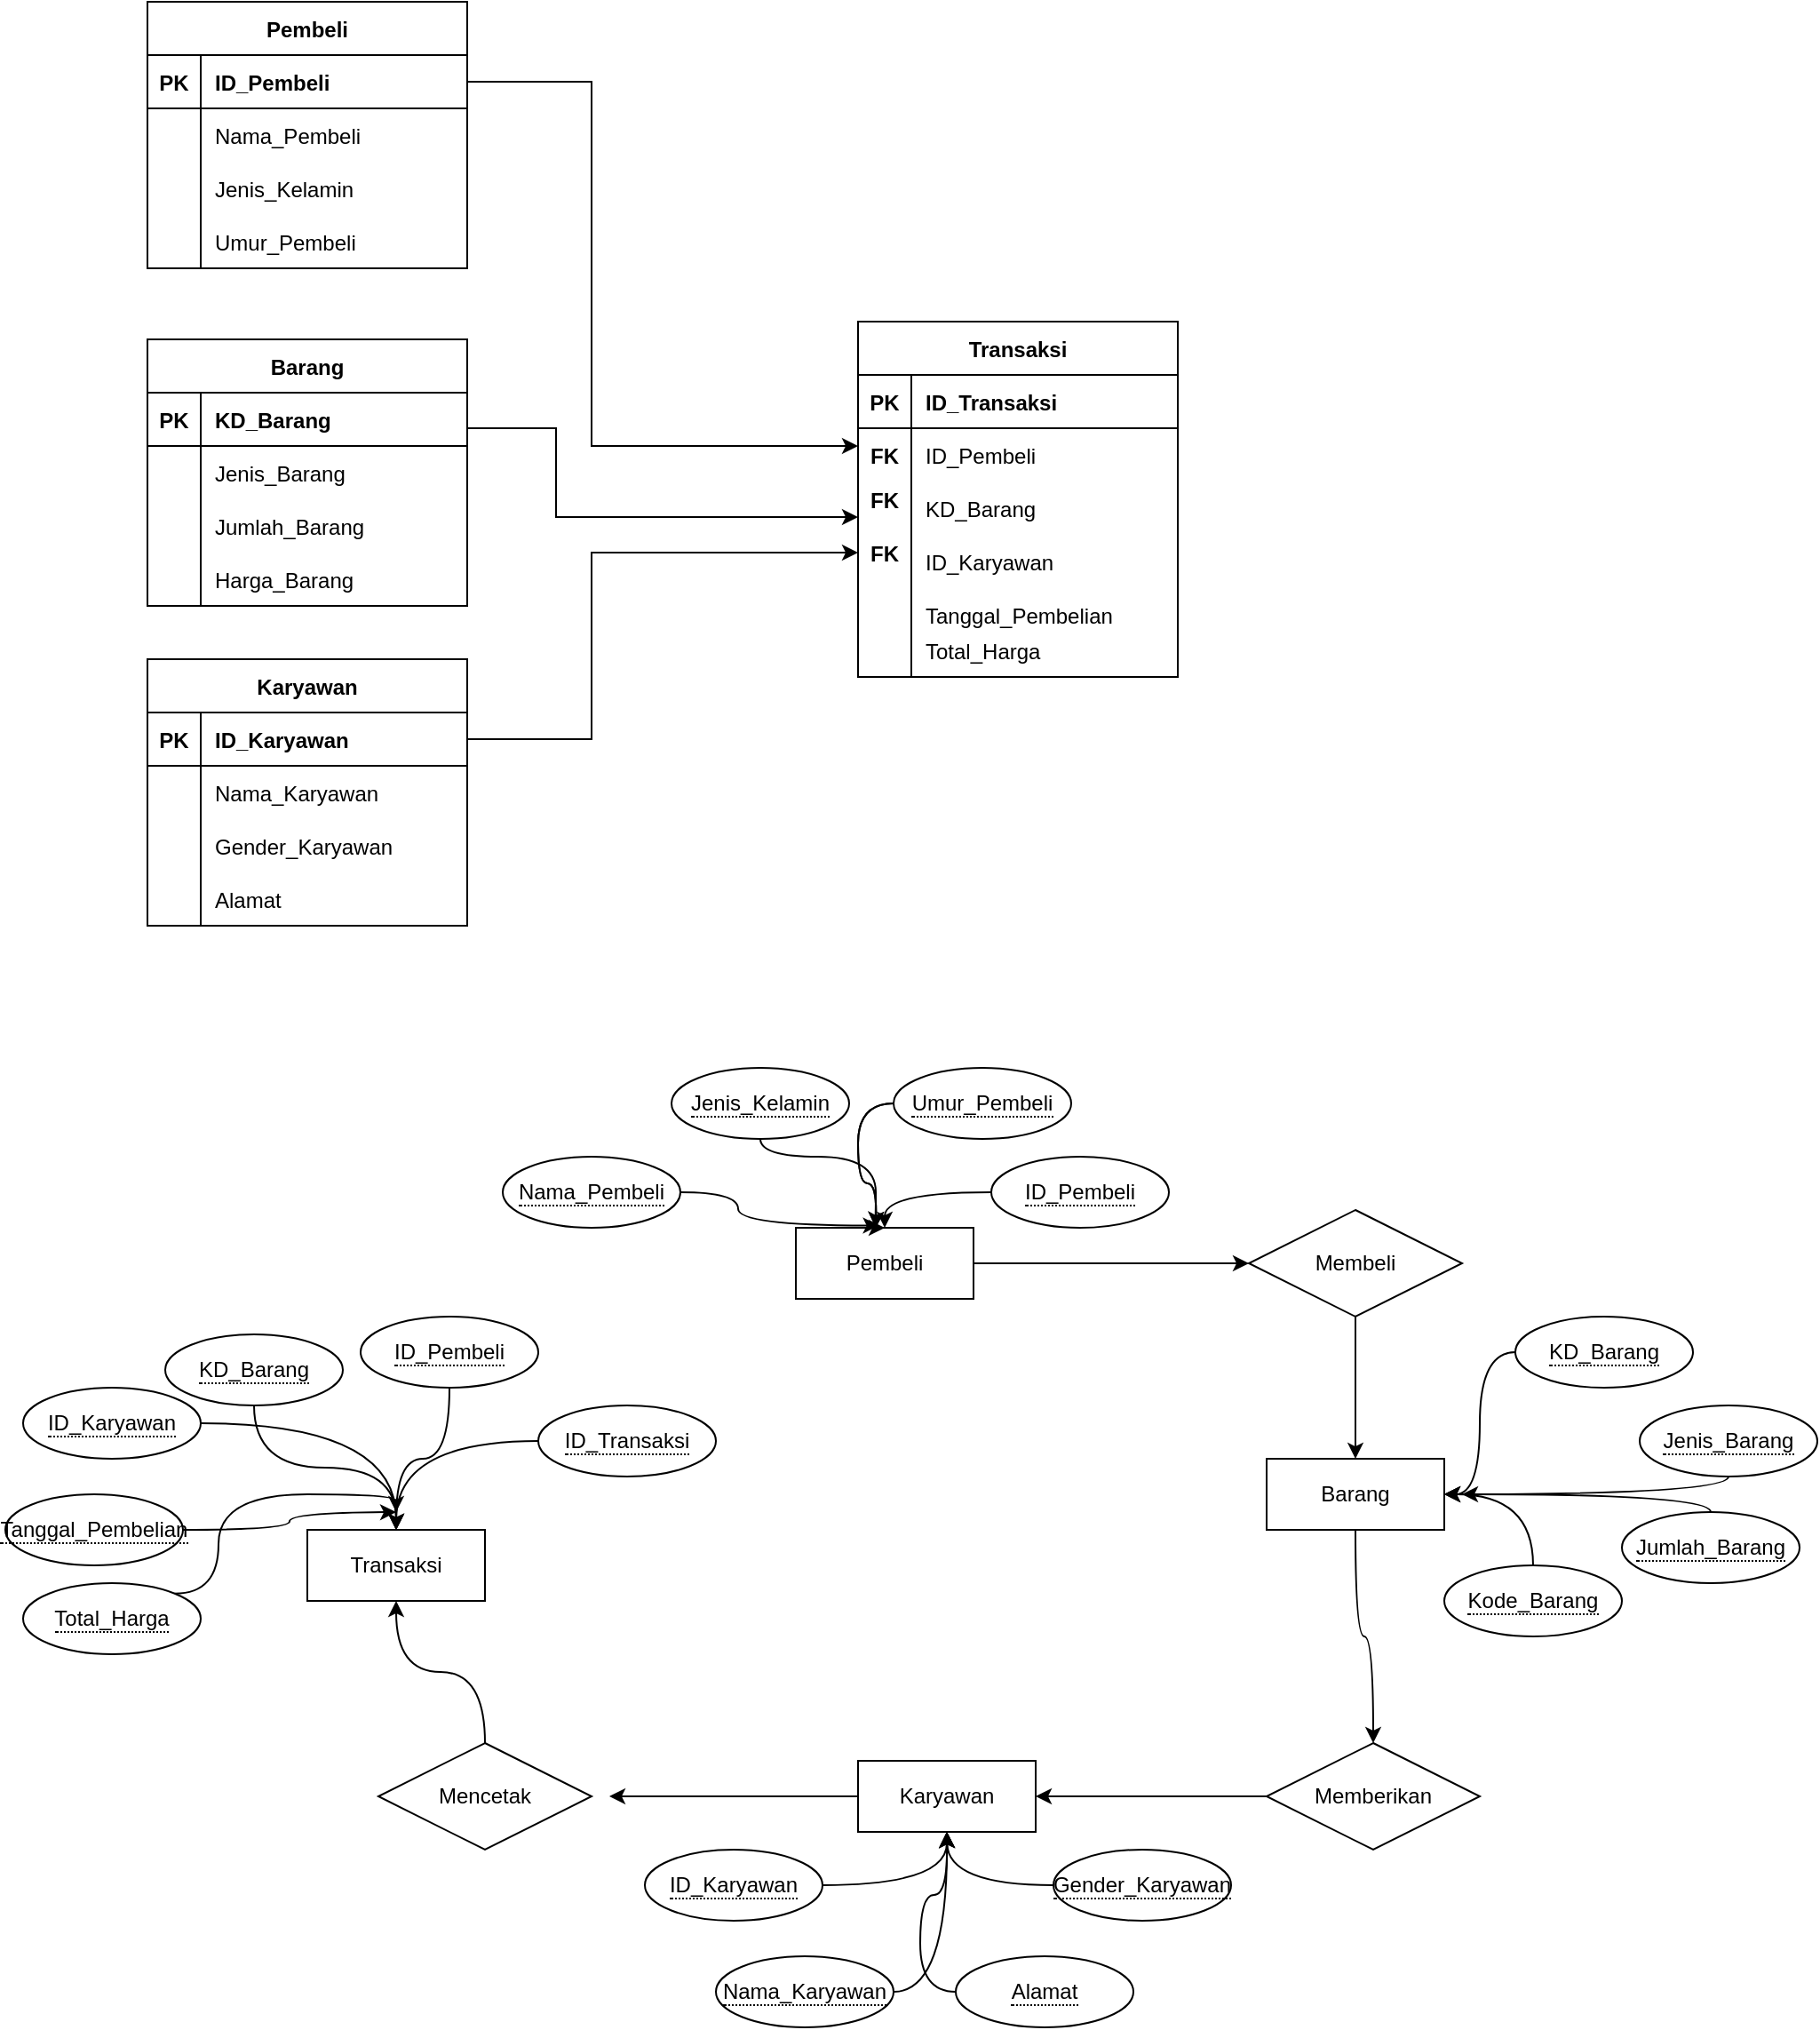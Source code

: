 <mxfile version="20.3.6" type="github">
  <diagram id="I_zz8k9KeDe9iV53iK1S" name="Page-1">
    <mxGraphModel dx="2586" dy="786" grid="1" gridSize="10" guides="1" tooltips="1" connect="1" arrows="1" fold="1" page="1" pageScale="1" pageWidth="850" pageHeight="1100" math="0" shadow="0">
      <root>
        <mxCell id="0" />
        <mxCell id="1" parent="0" />
        <mxCell id="xCr-GwHBmWM0RmGjhjCR-41" value="Barang" style="shape=table;startSize=30;container=1;collapsible=1;childLayout=tableLayout;fixedRows=1;rowLines=0;fontStyle=1;align=center;resizeLast=1;" parent="1" vertex="1">
          <mxGeometry x="80" y="300" width="180" height="150" as="geometry" />
        </mxCell>
        <mxCell id="xCr-GwHBmWM0RmGjhjCR-42" value="" style="shape=tableRow;horizontal=0;startSize=0;swimlaneHead=0;swimlaneBody=0;fillColor=none;collapsible=0;dropTarget=0;points=[[0,0.5],[1,0.5]];portConstraint=eastwest;top=0;left=0;right=0;bottom=1;" parent="xCr-GwHBmWM0RmGjhjCR-41" vertex="1">
          <mxGeometry y="30" width="180" height="30" as="geometry" />
        </mxCell>
        <mxCell id="xCr-GwHBmWM0RmGjhjCR-43" value="PK" style="shape=partialRectangle;connectable=0;fillColor=none;top=0;left=0;bottom=0;right=0;fontStyle=1;overflow=hidden;" parent="xCr-GwHBmWM0RmGjhjCR-42" vertex="1">
          <mxGeometry width="30" height="30" as="geometry">
            <mxRectangle width="30" height="30" as="alternateBounds" />
          </mxGeometry>
        </mxCell>
        <mxCell id="xCr-GwHBmWM0RmGjhjCR-44" value="KD_Barang" style="shape=partialRectangle;connectable=0;fillColor=none;top=0;left=0;bottom=0;right=0;align=left;spacingLeft=6;fontStyle=1;overflow=hidden;" parent="xCr-GwHBmWM0RmGjhjCR-42" vertex="1">
          <mxGeometry x="30" width="150" height="30" as="geometry">
            <mxRectangle width="150" height="30" as="alternateBounds" />
          </mxGeometry>
        </mxCell>
        <mxCell id="xCr-GwHBmWM0RmGjhjCR-45" value="" style="shape=tableRow;horizontal=0;startSize=0;swimlaneHead=0;swimlaneBody=0;fillColor=none;collapsible=0;dropTarget=0;points=[[0,0.5],[1,0.5]];portConstraint=eastwest;top=0;left=0;right=0;bottom=0;" parent="xCr-GwHBmWM0RmGjhjCR-41" vertex="1">
          <mxGeometry y="60" width="180" height="30" as="geometry" />
        </mxCell>
        <mxCell id="xCr-GwHBmWM0RmGjhjCR-46" value="" style="shape=partialRectangle;connectable=0;fillColor=none;top=0;left=0;bottom=0;right=0;editable=1;overflow=hidden;" parent="xCr-GwHBmWM0RmGjhjCR-45" vertex="1">
          <mxGeometry width="30" height="30" as="geometry">
            <mxRectangle width="30" height="30" as="alternateBounds" />
          </mxGeometry>
        </mxCell>
        <mxCell id="xCr-GwHBmWM0RmGjhjCR-47" value="Jenis_Barang" style="shape=partialRectangle;connectable=0;fillColor=none;top=0;left=0;bottom=0;right=0;align=left;spacingLeft=6;overflow=hidden;" parent="xCr-GwHBmWM0RmGjhjCR-45" vertex="1">
          <mxGeometry x="30" width="150" height="30" as="geometry">
            <mxRectangle width="150" height="30" as="alternateBounds" />
          </mxGeometry>
        </mxCell>
        <mxCell id="xCr-GwHBmWM0RmGjhjCR-48" value="" style="shape=tableRow;horizontal=0;startSize=0;swimlaneHead=0;swimlaneBody=0;fillColor=none;collapsible=0;dropTarget=0;points=[[0,0.5],[1,0.5]];portConstraint=eastwest;top=0;left=0;right=0;bottom=0;" parent="xCr-GwHBmWM0RmGjhjCR-41" vertex="1">
          <mxGeometry y="90" width="180" height="30" as="geometry" />
        </mxCell>
        <mxCell id="xCr-GwHBmWM0RmGjhjCR-49" value="" style="shape=partialRectangle;connectable=0;fillColor=none;top=0;left=0;bottom=0;right=0;editable=1;overflow=hidden;" parent="xCr-GwHBmWM0RmGjhjCR-48" vertex="1">
          <mxGeometry width="30" height="30" as="geometry">
            <mxRectangle width="30" height="30" as="alternateBounds" />
          </mxGeometry>
        </mxCell>
        <mxCell id="xCr-GwHBmWM0RmGjhjCR-50" value="Jumlah_Barang" style="shape=partialRectangle;connectable=0;fillColor=none;top=0;left=0;bottom=0;right=0;align=left;spacingLeft=6;overflow=hidden;" parent="xCr-GwHBmWM0RmGjhjCR-48" vertex="1">
          <mxGeometry x="30" width="150" height="30" as="geometry">
            <mxRectangle width="150" height="30" as="alternateBounds" />
          </mxGeometry>
        </mxCell>
        <mxCell id="xCr-GwHBmWM0RmGjhjCR-51" value="" style="shape=tableRow;horizontal=0;startSize=0;swimlaneHead=0;swimlaneBody=0;fillColor=none;collapsible=0;dropTarget=0;points=[[0,0.5],[1,0.5]];portConstraint=eastwest;top=0;left=0;right=0;bottom=0;" parent="xCr-GwHBmWM0RmGjhjCR-41" vertex="1">
          <mxGeometry y="120" width="180" height="30" as="geometry" />
        </mxCell>
        <mxCell id="xCr-GwHBmWM0RmGjhjCR-52" value="" style="shape=partialRectangle;connectable=0;fillColor=none;top=0;left=0;bottom=0;right=0;editable=1;overflow=hidden;" parent="xCr-GwHBmWM0RmGjhjCR-51" vertex="1">
          <mxGeometry width="30" height="30" as="geometry">
            <mxRectangle width="30" height="30" as="alternateBounds" />
          </mxGeometry>
        </mxCell>
        <mxCell id="xCr-GwHBmWM0RmGjhjCR-53" value="Harga_Barang" style="shape=partialRectangle;connectable=0;fillColor=none;top=0;left=0;bottom=0;right=0;align=left;spacingLeft=6;overflow=hidden;" parent="xCr-GwHBmWM0RmGjhjCR-51" vertex="1">
          <mxGeometry x="30" width="150" height="30" as="geometry">
            <mxRectangle width="150" height="30" as="alternateBounds" />
          </mxGeometry>
        </mxCell>
        <mxCell id="xCr-GwHBmWM0RmGjhjCR-54" value="" style="shape=tableRow;horizontal=0;startSize=0;swimlaneHead=0;swimlaneBody=0;fillColor=none;collapsible=0;dropTarget=0;points=[[0,0.5],[1,0.5]];portConstraint=eastwest;top=0;left=0;right=0;bottom=0;" parent="1" vertex="1">
          <mxGeometry x="420" y="450" width="180" height="30" as="geometry" />
        </mxCell>
        <mxCell id="xCr-GwHBmWM0RmGjhjCR-55" value="" style="shape=partialRectangle;connectable=0;fillColor=none;top=0;left=0;bottom=0;right=0;editable=1;overflow=hidden;" parent="xCr-GwHBmWM0RmGjhjCR-54" vertex="1">
          <mxGeometry width="30" height="30" as="geometry">
            <mxRectangle width="30" height="30" as="alternateBounds" />
          </mxGeometry>
        </mxCell>
        <mxCell id="xCr-GwHBmWM0RmGjhjCR-57" value="Karyawan" style="shape=table;startSize=30;container=1;collapsible=1;childLayout=tableLayout;fixedRows=1;rowLines=0;fontStyle=1;align=center;resizeLast=1;" parent="1" vertex="1">
          <mxGeometry x="80" y="480" width="180" height="150" as="geometry" />
        </mxCell>
        <mxCell id="xCr-GwHBmWM0RmGjhjCR-58" value="" style="shape=tableRow;horizontal=0;startSize=0;swimlaneHead=0;swimlaneBody=0;fillColor=none;collapsible=0;dropTarget=0;points=[[0,0.5],[1,0.5]];portConstraint=eastwest;top=0;left=0;right=0;bottom=1;" parent="xCr-GwHBmWM0RmGjhjCR-57" vertex="1">
          <mxGeometry y="30" width="180" height="30" as="geometry" />
        </mxCell>
        <mxCell id="xCr-GwHBmWM0RmGjhjCR-59" value="PK" style="shape=partialRectangle;connectable=0;fillColor=none;top=0;left=0;bottom=0;right=0;fontStyle=1;overflow=hidden;" parent="xCr-GwHBmWM0RmGjhjCR-58" vertex="1">
          <mxGeometry width="30" height="30" as="geometry">
            <mxRectangle width="30" height="30" as="alternateBounds" />
          </mxGeometry>
        </mxCell>
        <mxCell id="xCr-GwHBmWM0RmGjhjCR-60" value="ID_Karyawan" style="shape=partialRectangle;connectable=0;fillColor=none;top=0;left=0;bottom=0;right=0;align=left;spacingLeft=6;fontStyle=1;overflow=hidden;" parent="xCr-GwHBmWM0RmGjhjCR-58" vertex="1">
          <mxGeometry x="30" width="150" height="30" as="geometry">
            <mxRectangle width="150" height="30" as="alternateBounds" />
          </mxGeometry>
        </mxCell>
        <mxCell id="xCr-GwHBmWM0RmGjhjCR-61" value="" style="shape=tableRow;horizontal=0;startSize=0;swimlaneHead=0;swimlaneBody=0;fillColor=none;collapsible=0;dropTarget=0;points=[[0,0.5],[1,0.5]];portConstraint=eastwest;top=0;left=0;right=0;bottom=0;" parent="xCr-GwHBmWM0RmGjhjCR-57" vertex="1">
          <mxGeometry y="60" width="180" height="30" as="geometry" />
        </mxCell>
        <mxCell id="xCr-GwHBmWM0RmGjhjCR-62" value="" style="shape=partialRectangle;connectable=0;fillColor=none;top=0;left=0;bottom=0;right=0;editable=1;overflow=hidden;" parent="xCr-GwHBmWM0RmGjhjCR-61" vertex="1">
          <mxGeometry width="30" height="30" as="geometry">
            <mxRectangle width="30" height="30" as="alternateBounds" />
          </mxGeometry>
        </mxCell>
        <mxCell id="xCr-GwHBmWM0RmGjhjCR-63" value="Nama_Karyawan" style="shape=partialRectangle;connectable=0;fillColor=none;top=0;left=0;bottom=0;right=0;align=left;spacingLeft=6;overflow=hidden;" parent="xCr-GwHBmWM0RmGjhjCR-61" vertex="1">
          <mxGeometry x="30" width="150" height="30" as="geometry">
            <mxRectangle width="150" height="30" as="alternateBounds" />
          </mxGeometry>
        </mxCell>
        <mxCell id="xCr-GwHBmWM0RmGjhjCR-64" value="" style="shape=tableRow;horizontal=0;startSize=0;swimlaneHead=0;swimlaneBody=0;fillColor=none;collapsible=0;dropTarget=0;points=[[0,0.5],[1,0.5]];portConstraint=eastwest;top=0;left=0;right=0;bottom=0;" parent="xCr-GwHBmWM0RmGjhjCR-57" vertex="1">
          <mxGeometry y="90" width="180" height="30" as="geometry" />
        </mxCell>
        <mxCell id="xCr-GwHBmWM0RmGjhjCR-65" value="" style="shape=partialRectangle;connectable=0;fillColor=none;top=0;left=0;bottom=0;right=0;editable=1;overflow=hidden;" parent="xCr-GwHBmWM0RmGjhjCR-64" vertex="1">
          <mxGeometry width="30" height="30" as="geometry">
            <mxRectangle width="30" height="30" as="alternateBounds" />
          </mxGeometry>
        </mxCell>
        <mxCell id="xCr-GwHBmWM0RmGjhjCR-66" value="Gender_Karyawan" style="shape=partialRectangle;connectable=0;fillColor=none;top=0;left=0;bottom=0;right=0;align=left;spacingLeft=6;overflow=hidden;" parent="xCr-GwHBmWM0RmGjhjCR-64" vertex="1">
          <mxGeometry x="30" width="150" height="30" as="geometry">
            <mxRectangle width="150" height="30" as="alternateBounds" />
          </mxGeometry>
        </mxCell>
        <mxCell id="xCr-GwHBmWM0RmGjhjCR-67" value="" style="shape=tableRow;horizontal=0;startSize=0;swimlaneHead=0;swimlaneBody=0;fillColor=none;collapsible=0;dropTarget=0;points=[[0,0.5],[1,0.5]];portConstraint=eastwest;top=0;left=0;right=0;bottom=0;" parent="xCr-GwHBmWM0RmGjhjCR-57" vertex="1">
          <mxGeometry y="120" width="180" height="30" as="geometry" />
        </mxCell>
        <mxCell id="xCr-GwHBmWM0RmGjhjCR-68" value="" style="shape=partialRectangle;connectable=0;fillColor=none;top=0;left=0;bottom=0;right=0;editable=1;overflow=hidden;" parent="xCr-GwHBmWM0RmGjhjCR-67" vertex="1">
          <mxGeometry width="30" height="30" as="geometry">
            <mxRectangle width="30" height="30" as="alternateBounds" />
          </mxGeometry>
        </mxCell>
        <mxCell id="xCr-GwHBmWM0RmGjhjCR-69" value="Alamat" style="shape=partialRectangle;connectable=0;fillColor=none;top=0;left=0;bottom=0;right=0;align=left;spacingLeft=6;overflow=hidden;" parent="xCr-GwHBmWM0RmGjhjCR-67" vertex="1">
          <mxGeometry x="30" width="150" height="30" as="geometry">
            <mxRectangle width="150" height="30" as="alternateBounds" />
          </mxGeometry>
        </mxCell>
        <mxCell id="xCr-GwHBmWM0RmGjhjCR-70" value="Transaksi" style="shape=table;startSize=30;container=1;collapsible=1;childLayout=tableLayout;fixedRows=1;rowLines=0;fontStyle=1;align=center;resizeLast=1;" parent="1" vertex="1">
          <mxGeometry x="480" y="290" width="180" height="200" as="geometry" />
        </mxCell>
        <mxCell id="xCr-GwHBmWM0RmGjhjCR-71" value="" style="shape=tableRow;horizontal=0;startSize=0;swimlaneHead=0;swimlaneBody=0;fillColor=none;collapsible=0;dropTarget=0;points=[[0,0.5],[1,0.5]];portConstraint=eastwest;top=0;left=0;right=0;bottom=1;" parent="xCr-GwHBmWM0RmGjhjCR-70" vertex="1">
          <mxGeometry y="30" width="180" height="30" as="geometry" />
        </mxCell>
        <mxCell id="xCr-GwHBmWM0RmGjhjCR-72" value="PK" style="shape=partialRectangle;connectable=0;fillColor=none;top=0;left=0;bottom=0;right=0;fontStyle=1;overflow=hidden;" parent="xCr-GwHBmWM0RmGjhjCR-71" vertex="1">
          <mxGeometry width="30" height="30" as="geometry">
            <mxRectangle width="30" height="30" as="alternateBounds" />
          </mxGeometry>
        </mxCell>
        <mxCell id="xCr-GwHBmWM0RmGjhjCR-73" value="ID_Transaksi" style="shape=partialRectangle;connectable=0;fillColor=none;top=0;left=0;bottom=0;right=0;align=left;spacingLeft=6;fontStyle=1;overflow=hidden;" parent="xCr-GwHBmWM0RmGjhjCR-71" vertex="1">
          <mxGeometry x="30" width="150" height="30" as="geometry">
            <mxRectangle width="150" height="30" as="alternateBounds" />
          </mxGeometry>
        </mxCell>
        <mxCell id="xCr-GwHBmWM0RmGjhjCR-74" value="" style="shape=tableRow;horizontal=0;startSize=0;swimlaneHead=0;swimlaneBody=0;fillColor=none;collapsible=0;dropTarget=0;points=[[0,0.5],[1,0.5]];portConstraint=eastwest;top=0;left=0;right=0;bottom=0;" parent="xCr-GwHBmWM0RmGjhjCR-70" vertex="1">
          <mxGeometry y="60" width="180" height="30" as="geometry" />
        </mxCell>
        <mxCell id="xCr-GwHBmWM0RmGjhjCR-75" value="" style="shape=partialRectangle;connectable=0;fillColor=none;top=0;left=0;bottom=0;right=0;editable=1;overflow=hidden;" parent="xCr-GwHBmWM0RmGjhjCR-74" vertex="1">
          <mxGeometry width="30" height="30" as="geometry">
            <mxRectangle width="30" height="30" as="alternateBounds" />
          </mxGeometry>
        </mxCell>
        <mxCell id="xCr-GwHBmWM0RmGjhjCR-76" value="ID_Pembeli" style="shape=partialRectangle;connectable=0;fillColor=none;top=0;left=0;bottom=0;right=0;align=left;spacingLeft=6;overflow=hidden;" parent="xCr-GwHBmWM0RmGjhjCR-74" vertex="1">
          <mxGeometry x="30" width="150" height="30" as="geometry">
            <mxRectangle width="150" height="30" as="alternateBounds" />
          </mxGeometry>
        </mxCell>
        <mxCell id="xCr-GwHBmWM0RmGjhjCR-77" value="" style="shape=tableRow;horizontal=0;startSize=0;swimlaneHead=0;swimlaneBody=0;fillColor=none;collapsible=0;dropTarget=0;points=[[0,0.5],[1,0.5]];portConstraint=eastwest;top=0;left=0;right=0;bottom=0;" parent="xCr-GwHBmWM0RmGjhjCR-70" vertex="1">
          <mxGeometry y="90" width="180" height="30" as="geometry" />
        </mxCell>
        <mxCell id="xCr-GwHBmWM0RmGjhjCR-78" value="" style="shape=partialRectangle;connectable=0;fillColor=none;top=0;left=0;bottom=0;right=0;editable=1;overflow=hidden;" parent="xCr-GwHBmWM0RmGjhjCR-77" vertex="1">
          <mxGeometry width="30" height="30" as="geometry">
            <mxRectangle width="30" height="30" as="alternateBounds" />
          </mxGeometry>
        </mxCell>
        <mxCell id="xCr-GwHBmWM0RmGjhjCR-79" value="KD_Barang" style="shape=partialRectangle;connectable=0;fillColor=none;top=0;left=0;bottom=0;right=0;align=left;spacingLeft=6;overflow=hidden;" parent="xCr-GwHBmWM0RmGjhjCR-77" vertex="1">
          <mxGeometry x="30" width="150" height="30" as="geometry">
            <mxRectangle width="150" height="30" as="alternateBounds" />
          </mxGeometry>
        </mxCell>
        <mxCell id="xCr-GwHBmWM0RmGjhjCR-80" value="" style="shape=tableRow;horizontal=0;startSize=0;swimlaneHead=0;swimlaneBody=0;fillColor=none;collapsible=0;dropTarget=0;points=[[0,0.5],[1,0.5]];portConstraint=eastwest;top=0;left=0;right=0;bottom=0;" parent="xCr-GwHBmWM0RmGjhjCR-70" vertex="1">
          <mxGeometry y="120" width="180" height="30" as="geometry" />
        </mxCell>
        <mxCell id="xCr-GwHBmWM0RmGjhjCR-81" value="" style="shape=partialRectangle;connectable=0;fillColor=none;top=0;left=0;bottom=0;right=0;editable=1;overflow=hidden;" parent="xCr-GwHBmWM0RmGjhjCR-80" vertex="1">
          <mxGeometry width="30" height="30" as="geometry">
            <mxRectangle width="30" height="30" as="alternateBounds" />
          </mxGeometry>
        </mxCell>
        <mxCell id="xCr-GwHBmWM0RmGjhjCR-82" value="ID_Karyawan" style="shape=partialRectangle;connectable=0;fillColor=none;top=0;left=0;bottom=0;right=0;align=left;spacingLeft=6;overflow=hidden;" parent="xCr-GwHBmWM0RmGjhjCR-80" vertex="1">
          <mxGeometry x="30" width="150" height="30" as="geometry">
            <mxRectangle width="150" height="30" as="alternateBounds" />
          </mxGeometry>
        </mxCell>
        <mxCell id="xCr-GwHBmWM0RmGjhjCR-96" value="FK" style="shape=partialRectangle;connectable=0;fillColor=none;top=0;left=0;bottom=0;right=0;fontStyle=1;overflow=hidden;" parent="1" vertex="1">
          <mxGeometry x="480" y="350" width="30" height="30" as="geometry">
            <mxRectangle width="30" height="30" as="alternateBounds" />
          </mxGeometry>
        </mxCell>
        <mxCell id="oMyYvVxbbiwxgqanrPKA-1" value="Tanggal_Pembelian" style="shape=partialRectangle;connectable=0;fillColor=none;top=0;left=0;bottom=0;right=0;align=left;spacingLeft=6;overflow=hidden;" vertex="1" parent="1">
          <mxGeometry x="510" y="440" width="150" height="30" as="geometry">
            <mxRectangle width="150" height="30" as="alternateBounds" />
          </mxGeometry>
        </mxCell>
        <mxCell id="oMyYvVxbbiwxgqanrPKA-2" value="Total_Harga" style="shape=partialRectangle;connectable=0;fillColor=none;top=0;left=0;bottom=0;right=0;align=left;spacingLeft=6;overflow=hidden;" vertex="1" parent="1">
          <mxGeometry x="510" y="460" width="150" height="30" as="geometry">
            <mxRectangle width="150" height="30" as="alternateBounds" />
          </mxGeometry>
        </mxCell>
        <mxCell id="oMyYvVxbbiwxgqanrPKA-3" value="" style="endArrow=none;html=1;rounded=0;" edge="1" parent="1">
          <mxGeometry relative="1" as="geometry">
            <mxPoint x="510" y="350" as="sourcePoint" />
            <mxPoint x="510" y="490" as="targetPoint" />
          </mxGeometry>
        </mxCell>
        <mxCell id="oMyYvVxbbiwxgqanrPKA-12" style="edgeStyle=orthogonalEdgeStyle;rounded=0;orthogonalLoop=1;jettySize=auto;html=1;exitX=1;exitY=0.5;exitDx=0;exitDy=0;" edge="1" parent="1">
          <mxGeometry relative="1" as="geometry">
            <mxPoint x="480" y="360" as="targetPoint" />
            <mxPoint x="260" y="155" as="sourcePoint" />
            <Array as="points">
              <mxPoint x="330" y="155" />
              <mxPoint x="330" y="360" />
            </Array>
          </mxGeometry>
        </mxCell>
        <mxCell id="oMyYvVxbbiwxgqanrPKA-13" value="FK" style="shape=partialRectangle;connectable=0;fillColor=none;top=0;left=0;bottom=0;right=0;fontStyle=1;overflow=hidden;" vertex="1" parent="1">
          <mxGeometry x="480" y="375" width="30" height="30" as="geometry">
            <mxRectangle width="30" height="30" as="alternateBounds" />
          </mxGeometry>
        </mxCell>
        <mxCell id="oMyYvVxbbiwxgqanrPKA-14" value="FK" style="shape=partialRectangle;connectable=0;fillColor=none;top=0;left=0;bottom=0;right=0;fontStyle=1;overflow=hidden;" vertex="1" parent="1">
          <mxGeometry x="480" y="405" width="30" height="30" as="geometry">
            <mxRectangle width="30" height="30" as="alternateBounds" />
          </mxGeometry>
        </mxCell>
        <mxCell id="oMyYvVxbbiwxgqanrPKA-16" style="edgeStyle=orthogonalEdgeStyle;rounded=0;orthogonalLoop=1;jettySize=auto;html=1;exitX=1;exitY=0.5;exitDx=0;exitDy=0;" edge="1" parent="1" source="xCr-GwHBmWM0RmGjhjCR-42">
          <mxGeometry relative="1" as="geometry">
            <mxPoint x="480" y="400" as="targetPoint" />
            <Array as="points">
              <mxPoint x="260" y="350" />
              <mxPoint x="310" y="350" />
              <mxPoint x="310" y="400" />
            </Array>
          </mxGeometry>
        </mxCell>
        <mxCell id="oMyYvVxbbiwxgqanrPKA-17" style="edgeStyle=orthogonalEdgeStyle;rounded=0;orthogonalLoop=1;jettySize=auto;html=1;" edge="1" parent="1" source="xCr-GwHBmWM0RmGjhjCR-58">
          <mxGeometry relative="1" as="geometry">
            <mxPoint x="480" y="420" as="targetPoint" />
            <Array as="points">
              <mxPoint x="330" y="525" />
              <mxPoint x="330" y="420" />
            </Array>
          </mxGeometry>
        </mxCell>
        <mxCell id="oMyYvVxbbiwxgqanrPKA-20" value="Pembeli" style="shape=table;startSize=30;container=1;collapsible=1;childLayout=tableLayout;fixedRows=1;rowLines=0;fontStyle=1;align=center;resizeLast=1;" vertex="1" parent="1">
          <mxGeometry x="80" y="110" width="180" height="150" as="geometry" />
        </mxCell>
        <mxCell id="oMyYvVxbbiwxgqanrPKA-21" value="" style="shape=tableRow;horizontal=0;startSize=0;swimlaneHead=0;swimlaneBody=0;fillColor=none;collapsible=0;dropTarget=0;points=[[0,0.5],[1,0.5]];portConstraint=eastwest;top=0;left=0;right=0;bottom=1;" vertex="1" parent="oMyYvVxbbiwxgqanrPKA-20">
          <mxGeometry y="30" width="180" height="30" as="geometry" />
        </mxCell>
        <mxCell id="oMyYvVxbbiwxgqanrPKA-22" value="PK" style="shape=partialRectangle;connectable=0;fillColor=none;top=0;left=0;bottom=0;right=0;fontStyle=1;overflow=hidden;" vertex="1" parent="oMyYvVxbbiwxgqanrPKA-21">
          <mxGeometry width="30" height="30" as="geometry">
            <mxRectangle width="30" height="30" as="alternateBounds" />
          </mxGeometry>
        </mxCell>
        <mxCell id="oMyYvVxbbiwxgqanrPKA-23" value="ID_Pembeli" style="shape=partialRectangle;connectable=0;fillColor=none;top=0;left=0;bottom=0;right=0;align=left;spacingLeft=6;fontStyle=1;overflow=hidden;" vertex="1" parent="oMyYvVxbbiwxgqanrPKA-21">
          <mxGeometry x="30" width="150" height="30" as="geometry">
            <mxRectangle width="150" height="30" as="alternateBounds" />
          </mxGeometry>
        </mxCell>
        <mxCell id="oMyYvVxbbiwxgqanrPKA-24" value="" style="shape=tableRow;horizontal=0;startSize=0;swimlaneHead=0;swimlaneBody=0;fillColor=none;collapsible=0;dropTarget=0;points=[[0,0.5],[1,0.5]];portConstraint=eastwest;top=0;left=0;right=0;bottom=0;" vertex="1" parent="oMyYvVxbbiwxgqanrPKA-20">
          <mxGeometry y="60" width="180" height="30" as="geometry" />
        </mxCell>
        <mxCell id="oMyYvVxbbiwxgqanrPKA-25" value="" style="shape=partialRectangle;connectable=0;fillColor=none;top=0;left=0;bottom=0;right=0;editable=1;overflow=hidden;" vertex="1" parent="oMyYvVxbbiwxgqanrPKA-24">
          <mxGeometry width="30" height="30" as="geometry">
            <mxRectangle width="30" height="30" as="alternateBounds" />
          </mxGeometry>
        </mxCell>
        <mxCell id="oMyYvVxbbiwxgqanrPKA-26" value="Nama_Pembeli" style="shape=partialRectangle;connectable=0;fillColor=none;top=0;left=0;bottom=0;right=0;align=left;spacingLeft=6;overflow=hidden;" vertex="1" parent="oMyYvVxbbiwxgqanrPKA-24">
          <mxGeometry x="30" width="150" height="30" as="geometry">
            <mxRectangle width="150" height="30" as="alternateBounds" />
          </mxGeometry>
        </mxCell>
        <mxCell id="oMyYvVxbbiwxgqanrPKA-27" value="" style="shape=tableRow;horizontal=0;startSize=0;swimlaneHead=0;swimlaneBody=0;fillColor=none;collapsible=0;dropTarget=0;points=[[0,0.5],[1,0.5]];portConstraint=eastwest;top=0;left=0;right=0;bottom=0;" vertex="1" parent="oMyYvVxbbiwxgqanrPKA-20">
          <mxGeometry y="90" width="180" height="30" as="geometry" />
        </mxCell>
        <mxCell id="oMyYvVxbbiwxgqanrPKA-28" value="" style="shape=partialRectangle;connectable=0;fillColor=none;top=0;left=0;bottom=0;right=0;editable=1;overflow=hidden;" vertex="1" parent="oMyYvVxbbiwxgqanrPKA-27">
          <mxGeometry width="30" height="30" as="geometry">
            <mxRectangle width="30" height="30" as="alternateBounds" />
          </mxGeometry>
        </mxCell>
        <mxCell id="oMyYvVxbbiwxgqanrPKA-29" value="Jenis_Kelamin" style="shape=partialRectangle;connectable=0;fillColor=none;top=0;left=0;bottom=0;right=0;align=left;spacingLeft=6;overflow=hidden;" vertex="1" parent="oMyYvVxbbiwxgqanrPKA-27">
          <mxGeometry x="30" width="150" height="30" as="geometry">
            <mxRectangle width="150" height="30" as="alternateBounds" />
          </mxGeometry>
        </mxCell>
        <mxCell id="oMyYvVxbbiwxgqanrPKA-30" value="" style="shape=tableRow;horizontal=0;startSize=0;swimlaneHead=0;swimlaneBody=0;fillColor=none;collapsible=0;dropTarget=0;points=[[0,0.5],[1,0.5]];portConstraint=eastwest;top=0;left=0;right=0;bottom=0;" vertex="1" parent="oMyYvVxbbiwxgqanrPKA-20">
          <mxGeometry y="120" width="180" height="30" as="geometry" />
        </mxCell>
        <mxCell id="oMyYvVxbbiwxgqanrPKA-31" value="" style="shape=partialRectangle;connectable=0;fillColor=none;top=0;left=0;bottom=0;right=0;editable=1;overflow=hidden;" vertex="1" parent="oMyYvVxbbiwxgqanrPKA-30">
          <mxGeometry width="30" height="30" as="geometry">
            <mxRectangle width="30" height="30" as="alternateBounds" />
          </mxGeometry>
        </mxCell>
        <mxCell id="oMyYvVxbbiwxgqanrPKA-32" value="Umur_Pembeli" style="shape=partialRectangle;connectable=0;fillColor=none;top=0;left=0;bottom=0;right=0;align=left;spacingLeft=6;overflow=hidden;" vertex="1" parent="oMyYvVxbbiwxgqanrPKA-30">
          <mxGeometry x="30" width="150" height="30" as="geometry">
            <mxRectangle width="150" height="30" as="alternateBounds" />
          </mxGeometry>
        </mxCell>
        <mxCell id="oMyYvVxbbiwxgqanrPKA-50" style="edgeStyle=orthogonalEdgeStyle;curved=1;rounded=0;orthogonalLoop=1;jettySize=auto;html=1;entryX=0;entryY=0.5;entryDx=0;entryDy=0;" edge="1" parent="1" source="oMyYvVxbbiwxgqanrPKA-33" target="oMyYvVxbbiwxgqanrPKA-35">
          <mxGeometry relative="1" as="geometry" />
        </mxCell>
        <mxCell id="oMyYvVxbbiwxgqanrPKA-33" value="Pembeli" style="whiteSpace=wrap;html=1;align=center;" vertex="1" parent="1">
          <mxGeometry x="445" y="800" width="100" height="40" as="geometry" />
        </mxCell>
        <mxCell id="oMyYvVxbbiwxgqanrPKA-61" style="edgeStyle=orthogonalEdgeStyle;curved=1;rounded=0;orthogonalLoop=1;jettySize=auto;html=1;entryX=0.5;entryY=0;entryDx=0;entryDy=0;" edge="1" parent="1" source="oMyYvVxbbiwxgqanrPKA-34" target="oMyYvVxbbiwxgqanrPKA-37">
          <mxGeometry relative="1" as="geometry" />
        </mxCell>
        <mxCell id="oMyYvVxbbiwxgqanrPKA-34" value="Barang" style="whiteSpace=wrap;html=1;align=center;" vertex="1" parent="1">
          <mxGeometry x="710" y="930" width="100" height="40" as="geometry" />
        </mxCell>
        <mxCell id="oMyYvVxbbiwxgqanrPKA-51" style="edgeStyle=orthogonalEdgeStyle;curved=1;rounded=0;orthogonalLoop=1;jettySize=auto;html=1;exitX=0.5;exitY=1;exitDx=0;exitDy=0;entryX=0.5;entryY=0;entryDx=0;entryDy=0;" edge="1" parent="1" source="oMyYvVxbbiwxgqanrPKA-35" target="oMyYvVxbbiwxgqanrPKA-34">
          <mxGeometry relative="1" as="geometry" />
        </mxCell>
        <mxCell id="oMyYvVxbbiwxgqanrPKA-35" value="Membeli" style="shape=rhombus;perimeter=rhombusPerimeter;whiteSpace=wrap;html=1;align=center;" vertex="1" parent="1">
          <mxGeometry x="700" y="790" width="120" height="60" as="geometry" />
        </mxCell>
        <mxCell id="oMyYvVxbbiwxgqanrPKA-63" style="edgeStyle=orthogonalEdgeStyle;curved=1;rounded=0;orthogonalLoop=1;jettySize=auto;html=1;" edge="1" parent="1" source="oMyYvVxbbiwxgqanrPKA-36">
          <mxGeometry relative="1" as="geometry">
            <mxPoint x="340" y="1120" as="targetPoint" />
          </mxGeometry>
        </mxCell>
        <mxCell id="oMyYvVxbbiwxgqanrPKA-36" value="Karyawan" style="whiteSpace=wrap;html=1;align=center;" vertex="1" parent="1">
          <mxGeometry x="480" y="1100" width="100" height="40" as="geometry" />
        </mxCell>
        <mxCell id="oMyYvVxbbiwxgqanrPKA-62" style="edgeStyle=orthogonalEdgeStyle;curved=1;rounded=0;orthogonalLoop=1;jettySize=auto;html=1;" edge="1" parent="1" source="oMyYvVxbbiwxgqanrPKA-37" target="oMyYvVxbbiwxgqanrPKA-36">
          <mxGeometry relative="1" as="geometry" />
        </mxCell>
        <mxCell id="oMyYvVxbbiwxgqanrPKA-37" value="Memberikan" style="shape=rhombus;perimeter=rhombusPerimeter;whiteSpace=wrap;html=1;align=center;" vertex="1" parent="1">
          <mxGeometry x="710" y="1090" width="120" height="60" as="geometry" />
        </mxCell>
        <mxCell id="oMyYvVxbbiwxgqanrPKA-64" style="edgeStyle=orthogonalEdgeStyle;curved=1;rounded=0;orthogonalLoop=1;jettySize=auto;html=1;entryX=0.5;entryY=1;entryDx=0;entryDy=0;" edge="1" parent="1" source="oMyYvVxbbiwxgqanrPKA-38" target="oMyYvVxbbiwxgqanrPKA-39">
          <mxGeometry relative="1" as="geometry" />
        </mxCell>
        <mxCell id="oMyYvVxbbiwxgqanrPKA-38" value="Mencetak" style="shape=rhombus;perimeter=rhombusPerimeter;whiteSpace=wrap;html=1;align=center;" vertex="1" parent="1">
          <mxGeometry x="210" y="1090" width="120" height="60" as="geometry" />
        </mxCell>
        <mxCell id="oMyYvVxbbiwxgqanrPKA-39" value="Transaksi" style="whiteSpace=wrap;html=1;align=center;" vertex="1" parent="1">
          <mxGeometry x="170" y="970" width="100" height="40" as="geometry" />
        </mxCell>
        <mxCell id="oMyYvVxbbiwxgqanrPKA-41" style="edgeStyle=orthogonalEdgeStyle;rounded=0;orthogonalLoop=1;jettySize=auto;html=1;curved=1;entryX=0.468;entryY=-0.032;entryDx=0;entryDy=0;entryPerimeter=0;" edge="1" parent="1" source="oMyYvVxbbiwxgqanrPKA-40" target="oMyYvVxbbiwxgqanrPKA-33">
          <mxGeometry relative="1" as="geometry">
            <mxPoint x="440" y="810" as="targetPoint" />
          </mxGeometry>
        </mxCell>
        <mxCell id="oMyYvVxbbiwxgqanrPKA-40" value="&lt;span style=&quot;border-bottom: 1px dotted&quot;&gt;Nama_Pembeli&lt;/span&gt;" style="ellipse;whiteSpace=wrap;html=1;align=center;" vertex="1" parent="1">
          <mxGeometry x="280" y="760" width="100" height="40" as="geometry" />
        </mxCell>
        <mxCell id="oMyYvVxbbiwxgqanrPKA-43" style="edgeStyle=orthogonalEdgeStyle;curved=1;rounded=0;orthogonalLoop=1;jettySize=auto;html=1;entryX=0.5;entryY=0;entryDx=0;entryDy=0;" edge="1" parent="1" source="oMyYvVxbbiwxgqanrPKA-42" target="oMyYvVxbbiwxgqanrPKA-33">
          <mxGeometry relative="1" as="geometry">
            <Array as="points">
              <mxPoint x="425" y="760" />
              <mxPoint x="490" y="760" />
              <mxPoint x="490" y="800" />
            </Array>
          </mxGeometry>
        </mxCell>
        <mxCell id="oMyYvVxbbiwxgqanrPKA-42" value="&lt;span style=&quot;border-bottom: 1px dotted&quot;&gt;Jenis_Kelamin&lt;/span&gt;" style="ellipse;whiteSpace=wrap;html=1;align=center;" vertex="1" parent="1">
          <mxGeometry x="375" y="710" width="100" height="40" as="geometry" />
        </mxCell>
        <mxCell id="oMyYvVxbbiwxgqanrPKA-46" style="edgeStyle=orthogonalEdgeStyle;curved=1;rounded=0;orthogonalLoop=1;jettySize=auto;html=1;" edge="1" parent="1" source="oMyYvVxbbiwxgqanrPKA-44">
          <mxGeometry relative="1" as="geometry">
            <mxPoint x="490" y="800" as="targetPoint" />
          </mxGeometry>
        </mxCell>
        <mxCell id="oMyYvVxbbiwxgqanrPKA-44" value="&lt;span style=&quot;border-bottom: 1px dotted&quot;&gt;Umur_Pembeli&lt;/span&gt;" style="ellipse;whiteSpace=wrap;html=1;align=center;" vertex="1" parent="1">
          <mxGeometry x="500" y="710" width="100" height="40" as="geometry" />
        </mxCell>
        <mxCell id="oMyYvVxbbiwxgqanrPKA-47" style="edgeStyle=orthogonalEdgeStyle;curved=1;rounded=0;orthogonalLoop=1;jettySize=auto;html=1;entryX=0.5;entryY=0;entryDx=0;entryDy=0;" edge="1" parent="1" source="oMyYvVxbbiwxgqanrPKA-45" target="oMyYvVxbbiwxgqanrPKA-33">
          <mxGeometry relative="1" as="geometry" />
        </mxCell>
        <mxCell id="oMyYvVxbbiwxgqanrPKA-45" value="&lt;span style=&quot;border-bottom: 1px dotted&quot;&gt;ID_Pembeli&lt;/span&gt;" style="ellipse;whiteSpace=wrap;html=1;align=center;" vertex="1" parent="1">
          <mxGeometry x="555" y="760" width="100" height="40" as="geometry" />
        </mxCell>
        <mxCell id="oMyYvVxbbiwxgqanrPKA-48" style="edgeStyle=orthogonalEdgeStyle;curved=1;rounded=0;orthogonalLoop=1;jettySize=auto;html=1;" edge="1" parent="1" source="oMyYvVxbbiwxgqanrPKA-44">
          <mxGeometry relative="1" as="geometry">
            <mxPoint x="550.0" y="750" as="sourcePoint" />
            <mxPoint x="490" y="800" as="targetPoint" />
          </mxGeometry>
        </mxCell>
        <mxCell id="oMyYvVxbbiwxgqanrPKA-57" style="edgeStyle=orthogonalEdgeStyle;curved=1;rounded=0;orthogonalLoop=1;jettySize=auto;html=1;entryX=1;entryY=0.5;entryDx=0;entryDy=0;" edge="1" parent="1" source="oMyYvVxbbiwxgqanrPKA-52" target="oMyYvVxbbiwxgqanrPKA-34">
          <mxGeometry relative="1" as="geometry" />
        </mxCell>
        <mxCell id="oMyYvVxbbiwxgqanrPKA-52" value="&lt;span style=&quot;border-bottom: 1px dotted&quot;&gt;KD_Barang&lt;/span&gt;" style="ellipse;whiteSpace=wrap;html=1;align=center;" vertex="1" parent="1">
          <mxGeometry x="850" y="850" width="100" height="40" as="geometry" />
        </mxCell>
        <mxCell id="oMyYvVxbbiwxgqanrPKA-58" style="edgeStyle=orthogonalEdgeStyle;curved=1;rounded=0;orthogonalLoop=1;jettySize=auto;html=1;" edge="1" parent="1" source="oMyYvVxbbiwxgqanrPKA-53">
          <mxGeometry relative="1" as="geometry">
            <mxPoint x="810" y="950" as="targetPoint" />
            <Array as="points">
              <mxPoint x="970" y="950" />
            </Array>
          </mxGeometry>
        </mxCell>
        <mxCell id="oMyYvVxbbiwxgqanrPKA-53" value="&lt;span style=&quot;border-bottom: 1px dotted&quot;&gt;Jenis_Barang&lt;/span&gt;" style="ellipse;whiteSpace=wrap;html=1;align=center;" vertex="1" parent="1">
          <mxGeometry x="920" y="900" width="100" height="40" as="geometry" />
        </mxCell>
        <mxCell id="oMyYvVxbbiwxgqanrPKA-59" style="edgeStyle=orthogonalEdgeStyle;curved=1;rounded=0;orthogonalLoop=1;jettySize=auto;html=1;" edge="1" parent="1" source="oMyYvVxbbiwxgqanrPKA-54">
          <mxGeometry relative="1" as="geometry">
            <mxPoint x="820" y="950" as="targetPoint" />
            <Array as="points">
              <mxPoint x="960" y="950" />
            </Array>
          </mxGeometry>
        </mxCell>
        <mxCell id="oMyYvVxbbiwxgqanrPKA-54" value="&lt;span style=&quot;border-bottom: 1px dotted&quot;&gt;Jumlah_Barang&lt;/span&gt;" style="ellipse;whiteSpace=wrap;html=1;align=center;" vertex="1" parent="1">
          <mxGeometry x="910" y="960" width="100" height="40" as="geometry" />
        </mxCell>
        <mxCell id="oMyYvVxbbiwxgqanrPKA-60" style="edgeStyle=orthogonalEdgeStyle;curved=1;rounded=0;orthogonalLoop=1;jettySize=auto;html=1;" edge="1" parent="1" source="oMyYvVxbbiwxgqanrPKA-56">
          <mxGeometry relative="1" as="geometry">
            <mxPoint x="810" y="950" as="targetPoint" />
            <Array as="points">
              <mxPoint x="860" y="950" />
            </Array>
          </mxGeometry>
        </mxCell>
        <mxCell id="oMyYvVxbbiwxgqanrPKA-56" value="&lt;span style=&quot;border-bottom: 1px dotted&quot;&gt;Kode_Barang&lt;/span&gt;" style="ellipse;whiteSpace=wrap;html=1;align=center;" vertex="1" parent="1">
          <mxGeometry x="810" y="990" width="100" height="40" as="geometry" />
        </mxCell>
        <mxCell id="oMyYvVxbbiwxgqanrPKA-84" style="edgeStyle=orthogonalEdgeStyle;curved=1;rounded=0;orthogonalLoop=1;jettySize=auto;html=1;" edge="1" parent="1" source="oMyYvVxbbiwxgqanrPKA-74">
          <mxGeometry relative="1" as="geometry">
            <mxPoint x="530" y="1140" as="targetPoint" />
          </mxGeometry>
        </mxCell>
        <mxCell id="oMyYvVxbbiwxgqanrPKA-74" value="&lt;span style=&quot;border-bottom: 1px dotted&quot;&gt;Gender_Karyawan&lt;/span&gt;" style="ellipse;whiteSpace=wrap;html=1;align=center;" vertex="1" parent="1">
          <mxGeometry x="590" y="1150" width="100" height="40" as="geometry" />
        </mxCell>
        <mxCell id="oMyYvVxbbiwxgqanrPKA-82" style="edgeStyle=orthogonalEdgeStyle;curved=1;rounded=0;orthogonalLoop=1;jettySize=auto;html=1;" edge="1" parent="1" source="oMyYvVxbbiwxgqanrPKA-76">
          <mxGeometry relative="1" as="geometry">
            <mxPoint x="530" y="1140" as="targetPoint" />
          </mxGeometry>
        </mxCell>
        <mxCell id="oMyYvVxbbiwxgqanrPKA-76" value="&lt;span style=&quot;border-bottom: 1px dotted&quot;&gt;Nama_Karyawan&lt;/span&gt;" style="ellipse;whiteSpace=wrap;html=1;align=center;" vertex="1" parent="1">
          <mxGeometry x="400" y="1210" width="100" height="40" as="geometry" />
        </mxCell>
        <mxCell id="oMyYvVxbbiwxgqanrPKA-83" style="edgeStyle=orthogonalEdgeStyle;curved=1;rounded=0;orthogonalLoop=1;jettySize=auto;html=1;" edge="1" parent="1" source="oMyYvVxbbiwxgqanrPKA-78">
          <mxGeometry relative="1" as="geometry">
            <mxPoint x="530" y="1140" as="targetPoint" />
          </mxGeometry>
        </mxCell>
        <mxCell id="oMyYvVxbbiwxgqanrPKA-78" value="&lt;span style=&quot;border-bottom: 1px dotted&quot;&gt;Alamat&lt;/span&gt;" style="ellipse;whiteSpace=wrap;html=1;align=center;" vertex="1" parent="1">
          <mxGeometry x="535" y="1210" width="100" height="40" as="geometry" />
        </mxCell>
        <mxCell id="oMyYvVxbbiwxgqanrPKA-81" style="edgeStyle=orthogonalEdgeStyle;curved=1;rounded=0;orthogonalLoop=1;jettySize=auto;html=1;entryX=0.5;entryY=1;entryDx=0;entryDy=0;" edge="1" parent="1" source="oMyYvVxbbiwxgqanrPKA-80" target="oMyYvVxbbiwxgqanrPKA-36">
          <mxGeometry relative="1" as="geometry" />
        </mxCell>
        <mxCell id="oMyYvVxbbiwxgqanrPKA-80" value="&lt;span style=&quot;border-bottom: 1px dotted&quot;&gt;ID_Karyawan&lt;/span&gt;" style="ellipse;whiteSpace=wrap;html=1;align=center;" vertex="1" parent="1">
          <mxGeometry x="360" y="1150" width="100" height="40" as="geometry" />
        </mxCell>
        <mxCell id="oMyYvVxbbiwxgqanrPKA-91" style="edgeStyle=orthogonalEdgeStyle;curved=1;rounded=0;orthogonalLoop=1;jettySize=auto;html=1;entryX=0.5;entryY=0;entryDx=0;entryDy=0;" edge="1" parent="1" source="oMyYvVxbbiwxgqanrPKA-85" target="oMyYvVxbbiwxgqanrPKA-39">
          <mxGeometry relative="1" as="geometry" />
        </mxCell>
        <mxCell id="oMyYvVxbbiwxgqanrPKA-85" value="&lt;span style=&quot;border-bottom: 1px dotted&quot;&gt;ID_Pembeli&lt;/span&gt;" style="ellipse;whiteSpace=wrap;html=1;align=center;" vertex="1" parent="1">
          <mxGeometry x="200" y="850" width="100" height="40" as="geometry" />
        </mxCell>
        <mxCell id="oMyYvVxbbiwxgqanrPKA-93" style="edgeStyle=orthogonalEdgeStyle;curved=1;rounded=0;orthogonalLoop=1;jettySize=auto;html=1;entryX=0.5;entryY=0;entryDx=0;entryDy=0;" edge="1" parent="1" source="oMyYvVxbbiwxgqanrPKA-86" target="oMyYvVxbbiwxgqanrPKA-39">
          <mxGeometry relative="1" as="geometry" />
        </mxCell>
        <mxCell id="oMyYvVxbbiwxgqanrPKA-86" value="&lt;span style=&quot;border-bottom: 1px dotted&quot;&gt;KD_Barang&lt;/span&gt;" style="ellipse;whiteSpace=wrap;html=1;align=center;" vertex="1" parent="1">
          <mxGeometry x="90" y="860" width="100" height="40" as="geometry" />
        </mxCell>
        <mxCell id="oMyYvVxbbiwxgqanrPKA-92" style="edgeStyle=orthogonalEdgeStyle;curved=1;rounded=0;orthogonalLoop=1;jettySize=auto;html=1;" edge="1" parent="1" source="oMyYvVxbbiwxgqanrPKA-87">
          <mxGeometry relative="1" as="geometry">
            <mxPoint x="220" y="970.0" as="targetPoint" />
          </mxGeometry>
        </mxCell>
        <mxCell id="oMyYvVxbbiwxgqanrPKA-87" value="&lt;span style=&quot;border-bottom: 1px dotted&quot;&gt;ID_Transaksi&lt;/span&gt;" style="ellipse;whiteSpace=wrap;html=1;align=center;" vertex="1" parent="1">
          <mxGeometry x="300" y="900" width="100" height="40" as="geometry" />
        </mxCell>
        <mxCell id="oMyYvVxbbiwxgqanrPKA-94" style="edgeStyle=orthogonalEdgeStyle;curved=1;rounded=0;orthogonalLoop=1;jettySize=auto;html=1;entryX=0.5;entryY=0;entryDx=0;entryDy=0;" edge="1" parent="1" source="oMyYvVxbbiwxgqanrPKA-88" target="oMyYvVxbbiwxgqanrPKA-39">
          <mxGeometry relative="1" as="geometry" />
        </mxCell>
        <mxCell id="oMyYvVxbbiwxgqanrPKA-88" value="&lt;span style=&quot;border-bottom: 1px dotted&quot;&gt;ID_Karyawan&lt;/span&gt;" style="ellipse;whiteSpace=wrap;html=1;align=center;" vertex="1" parent="1">
          <mxGeometry x="10" y="890" width="100" height="40" as="geometry" />
        </mxCell>
        <mxCell id="oMyYvVxbbiwxgqanrPKA-95" style="edgeStyle=orthogonalEdgeStyle;curved=1;rounded=0;orthogonalLoop=1;jettySize=auto;html=1;" edge="1" parent="1" source="oMyYvVxbbiwxgqanrPKA-89">
          <mxGeometry relative="1" as="geometry">
            <mxPoint x="220" y="960.0" as="targetPoint" />
          </mxGeometry>
        </mxCell>
        <mxCell id="oMyYvVxbbiwxgqanrPKA-89" value="&lt;span style=&quot;border-bottom: 1px dotted&quot;&gt;Tanggal_Pembelian&lt;/span&gt;" style="ellipse;whiteSpace=wrap;html=1;align=center;" vertex="1" parent="1">
          <mxGeometry y="950" width="100" height="40" as="geometry" />
        </mxCell>
        <mxCell id="oMyYvVxbbiwxgqanrPKA-96" style="edgeStyle=orthogonalEdgeStyle;curved=1;rounded=0;orthogonalLoop=1;jettySize=auto;html=1;exitX=1;exitY=0;exitDx=0;exitDy=0;" edge="1" parent="1" source="oMyYvVxbbiwxgqanrPKA-90">
          <mxGeometry relative="1" as="geometry">
            <mxPoint x="220" y="960.0" as="targetPoint" />
            <Array as="points">
              <mxPoint x="120" y="1006" />
              <mxPoint x="120" y="950" />
              <mxPoint x="220" y="950" />
            </Array>
          </mxGeometry>
        </mxCell>
        <mxCell id="oMyYvVxbbiwxgqanrPKA-90" value="&lt;span style=&quot;border-bottom: 1px dotted&quot;&gt;Total_Harga&lt;/span&gt;" style="ellipse;whiteSpace=wrap;html=1;align=center;" vertex="1" parent="1">
          <mxGeometry x="10" y="1000" width="100" height="40" as="geometry" />
        </mxCell>
      </root>
    </mxGraphModel>
  </diagram>
</mxfile>
